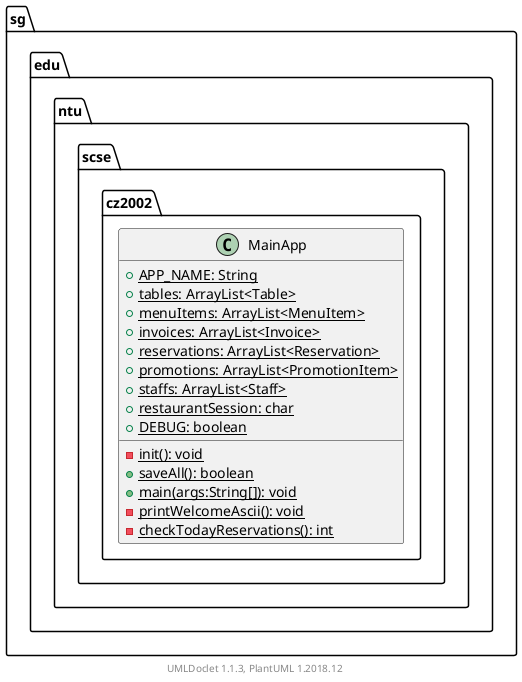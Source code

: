@startuml

    namespace sg.edu.ntu.scse.cz2002 {

        class MainApp [[../sg/edu/ntu/scse/cz2002/MainApp.html]] {
            {static} +APP_NAME: String
            {static} +tables: ArrayList<Table>
            {static} +menuItems: ArrayList<MenuItem>
            {static} +invoices: ArrayList<Invoice>
            {static} +reservations: ArrayList<Reservation>
            {static} +promotions: ArrayList<PromotionItem>
            {static} +staffs: ArrayList<Staff>
            {static} +restaurantSession: char
            {static} +DEBUG: boolean
            {static} -init(): void
            {static} +saveAll(): boolean
            {static} +main(args:String[]): void
            {static} -printWelcomeAscii(): void
            {static} -checkTodayReservations(): int
        }

    }


    center footer UMLDoclet 1.1.3, PlantUML 1.2018.12
@enduml
